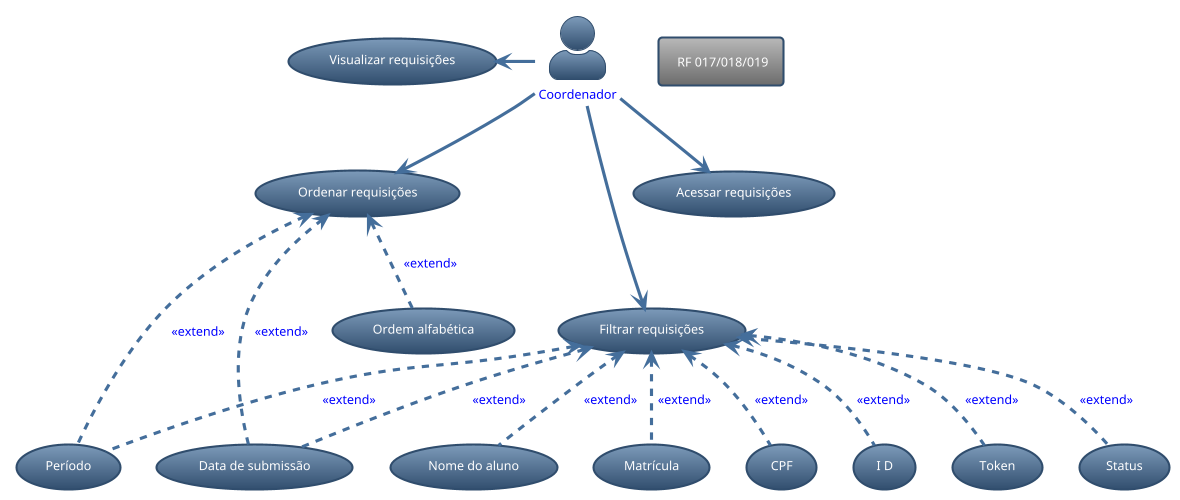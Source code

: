 @startuml RF 1.1/1.2/1.3
skinparam actorStyle awesome
:Coordenador: as coordenador #text:blue
!theme spacelab
rectangle " RF 017/018/019"
(Filtrar requisições) as filtrar_requisicoes
(Status) as status
(Nome do aluno) as nome_aluno
(Matrícula) as matricula
(CPF) as cpf
(I D) as id
(Token) as token

(Visualizar requisições) as visualizar_requisicoes

(Ordenar requisições) as ordenar_requisicoes
(Data de submissão) as data_submissao
(Ordem alfabética) as ordem_alfabetica
(Período) as periodo

(Acessar requisições) as acessar_requisicoes


coordenador -left--> visualizar_requisicoes
coordenador -down--> filtrar_requisicoes
coordenador -right--> ordenar_requisicoes
coordenador --> acessar_requisicoes
filtrar_requisicoes <.. status  #text:blue : <<extend>>
filtrar_requisicoes <.. cpf  #text:blue : <<extend>>
filtrar_requisicoes <.. nome_aluno  #text:blue : <<extend>>
filtrar_requisicoes <.. matricula  #text:blue : <<extend>>
filtrar_requisicoes <.. id  #text:blue : <<extend>>
filtrar_requisicoes <.. token  #text:blue : <<extend>>
filtrar_requisicoes <.. data_submissao #text:blue : <<extend>>
filtrar_requisicoes <.. periodo  #text:blue : <<extend>>
ordenar_requisicoes <.. periodo  #text:blue : <<extend>>
ordenar_requisicoes <...data_submissao #text:blue : <<extend>>
ordenar_requisicoes <.. ordem_alfabetica #text:blue : <<extend>>

@enduml